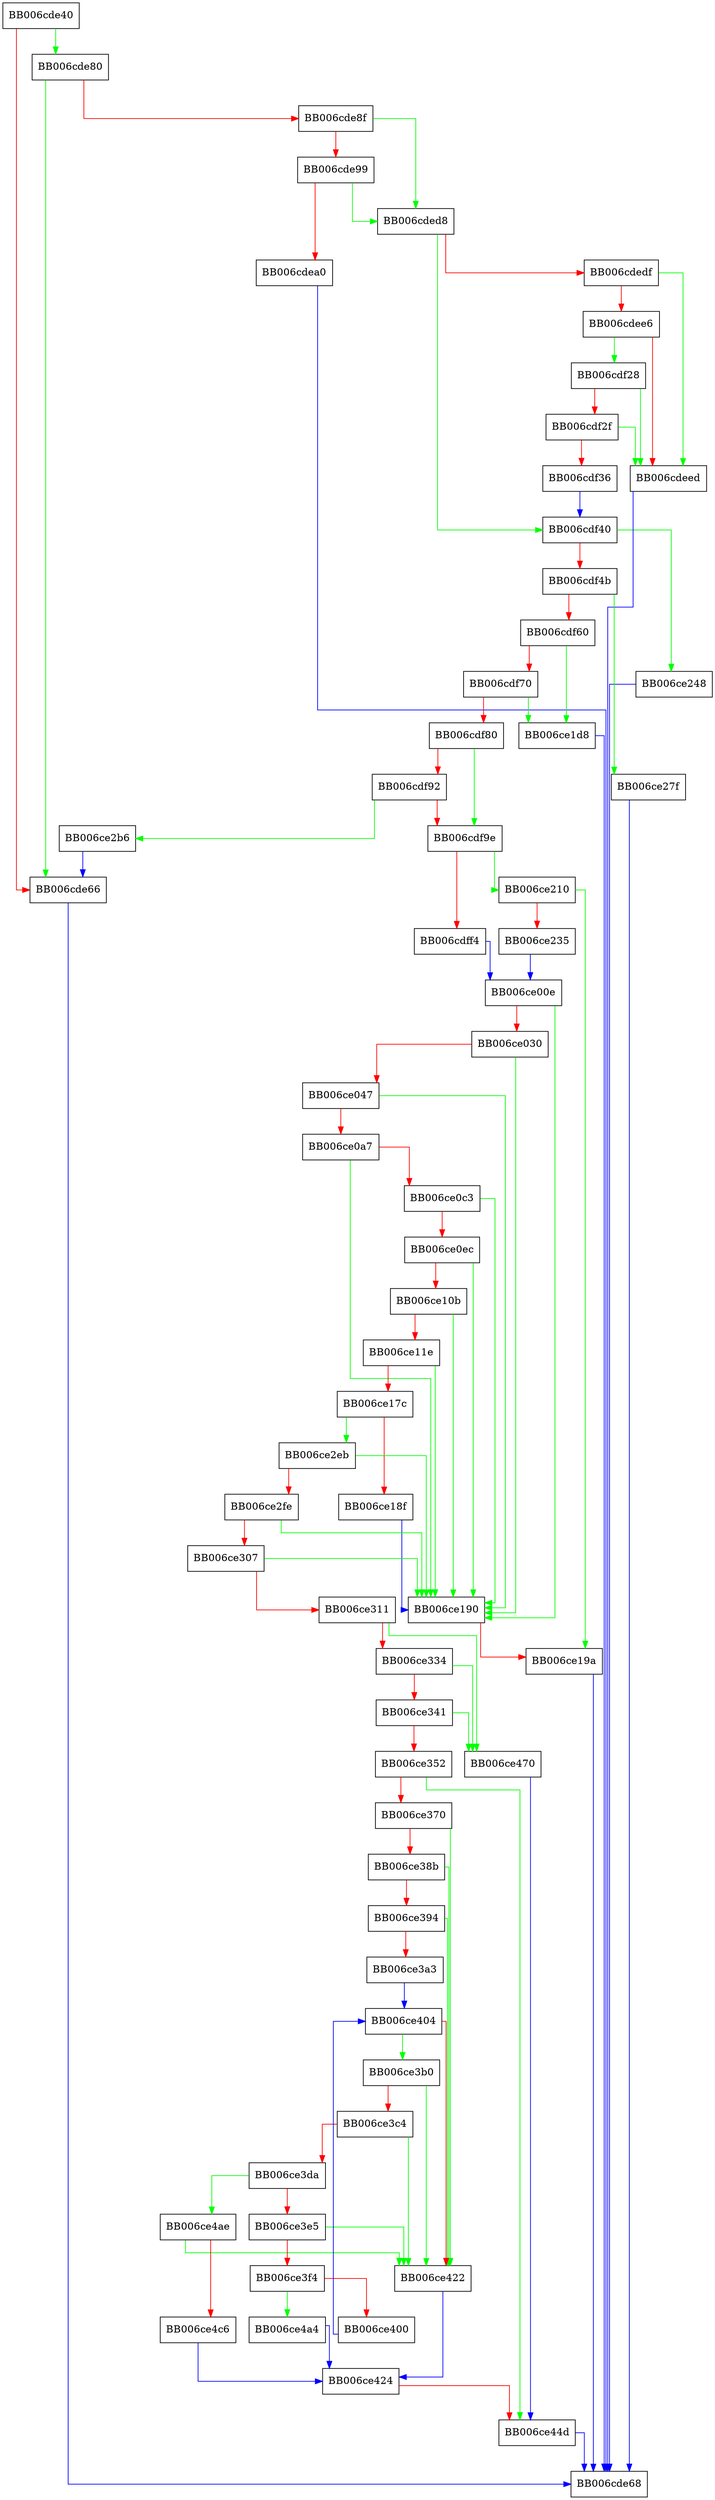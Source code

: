 digraph x942kdf_derive {
  node [shape="box"];
  graph [splines=ortho];
  BB006cde40 -> BB006cde80 [color="green"];
  BB006cde40 -> BB006cde66 [color="red"];
  BB006cde66 -> BB006cde68 [color="blue"];
  BB006cde80 -> BB006cde66 [color="green"];
  BB006cde80 -> BB006cde8f [color="red"];
  BB006cde8f -> BB006cded8 [color="green"];
  BB006cde8f -> BB006cde99 [color="red"];
  BB006cde99 -> BB006cded8 [color="green"];
  BB006cde99 -> BB006cdea0 [color="red"];
  BB006cdea0 -> BB006cde68 [color="blue"];
  BB006cded8 -> BB006cdf40 [color="green"];
  BB006cded8 -> BB006cdedf [color="red"];
  BB006cdedf -> BB006cdeed [color="green"];
  BB006cdedf -> BB006cdee6 [color="red"];
  BB006cdee6 -> BB006cdf28 [color="green"];
  BB006cdee6 -> BB006cdeed [color="red"];
  BB006cdeed -> BB006cde68 [color="blue"];
  BB006cdf28 -> BB006cdeed [color="green"];
  BB006cdf28 -> BB006cdf2f [color="red"];
  BB006cdf2f -> BB006cdeed [color="green"];
  BB006cdf2f -> BB006cdf36 [color="red"];
  BB006cdf36 -> BB006cdf40 [color="blue"];
  BB006cdf40 -> BB006ce248 [color="green"];
  BB006cdf40 -> BB006cdf4b [color="red"];
  BB006cdf4b -> BB006ce27f [color="green"];
  BB006cdf4b -> BB006cdf60 [color="red"];
  BB006cdf60 -> BB006ce1d8 [color="green"];
  BB006cdf60 -> BB006cdf70 [color="red"];
  BB006cdf70 -> BB006ce1d8 [color="green"];
  BB006cdf70 -> BB006cdf80 [color="red"];
  BB006cdf80 -> BB006cdf9e [color="green"];
  BB006cdf80 -> BB006cdf92 [color="red"];
  BB006cdf92 -> BB006ce2b6 [color="green"];
  BB006cdf92 -> BB006cdf9e [color="red"];
  BB006cdf9e -> BB006ce210 [color="green"];
  BB006cdf9e -> BB006cdff4 [color="red"];
  BB006cdff4 -> BB006ce00e [color="blue"];
  BB006ce00e -> BB006ce190 [color="green"];
  BB006ce00e -> BB006ce030 [color="red"];
  BB006ce030 -> BB006ce190 [color="green"];
  BB006ce030 -> BB006ce047 [color="red"];
  BB006ce047 -> BB006ce190 [color="green"];
  BB006ce047 -> BB006ce0a7 [color="red"];
  BB006ce0a7 -> BB006ce190 [color="green"];
  BB006ce0a7 -> BB006ce0c3 [color="red"];
  BB006ce0c3 -> BB006ce190 [color="green"];
  BB006ce0c3 -> BB006ce0ec [color="red"];
  BB006ce0ec -> BB006ce190 [color="green"];
  BB006ce0ec -> BB006ce10b [color="red"];
  BB006ce10b -> BB006ce190 [color="green"];
  BB006ce10b -> BB006ce11e [color="red"];
  BB006ce11e -> BB006ce190 [color="green"];
  BB006ce11e -> BB006ce17c [color="red"];
  BB006ce17c -> BB006ce2eb [color="green"];
  BB006ce17c -> BB006ce18f [color="red"];
  BB006ce18f -> BB006ce190 [color="blue"];
  BB006ce190 -> BB006ce19a [color="red"];
  BB006ce19a -> BB006cde68 [color="blue"];
  BB006ce1d8 -> BB006cde68 [color="blue"];
  BB006ce210 -> BB006ce19a [color="green"];
  BB006ce210 -> BB006ce235 [color="red"];
  BB006ce235 -> BB006ce00e [color="blue"];
  BB006ce248 -> BB006cde68 [color="blue"];
  BB006ce27f -> BB006cde68 [color="blue"];
  BB006ce2b6 -> BB006cde66 [color="blue"];
  BB006ce2eb -> BB006ce190 [color="green"];
  BB006ce2eb -> BB006ce2fe [color="red"];
  BB006ce2fe -> BB006ce190 [color="green"];
  BB006ce2fe -> BB006ce307 [color="red"];
  BB006ce307 -> BB006ce190 [color="green"];
  BB006ce307 -> BB006ce311 [color="red"];
  BB006ce311 -> BB006ce470 [color="green"];
  BB006ce311 -> BB006ce334 [color="red"];
  BB006ce334 -> BB006ce470 [color="green"];
  BB006ce334 -> BB006ce341 [color="red"];
  BB006ce341 -> BB006ce470 [color="green"];
  BB006ce341 -> BB006ce352 [color="red"];
  BB006ce352 -> BB006ce44d [color="green"];
  BB006ce352 -> BB006ce370 [color="red"];
  BB006ce370 -> BB006ce422 [color="green"];
  BB006ce370 -> BB006ce38b [color="red"];
  BB006ce38b -> BB006ce422 [color="green"];
  BB006ce38b -> BB006ce394 [color="red"];
  BB006ce394 -> BB006ce422 [color="green"];
  BB006ce394 -> BB006ce3a3 [color="red"];
  BB006ce3a3 -> BB006ce404 [color="blue"];
  BB006ce3b0 -> BB006ce422 [color="green"];
  BB006ce3b0 -> BB006ce3c4 [color="red"];
  BB006ce3c4 -> BB006ce422 [color="green"];
  BB006ce3c4 -> BB006ce3da [color="red"];
  BB006ce3da -> BB006ce4ae [color="green"];
  BB006ce3da -> BB006ce3e5 [color="red"];
  BB006ce3e5 -> BB006ce422 [color="green"];
  BB006ce3e5 -> BB006ce3f4 [color="red"];
  BB006ce3f4 -> BB006ce4a4 [color="green"];
  BB006ce3f4 -> BB006ce400 [color="red"];
  BB006ce400 -> BB006ce404 [color="blue"];
  BB006ce404 -> BB006ce3b0 [color="green"];
  BB006ce404 -> BB006ce422 [color="red"];
  BB006ce422 -> BB006ce424 [color="blue"];
  BB006ce424 -> BB006ce44d [color="red"];
  BB006ce44d -> BB006cde68 [color="blue"];
  BB006ce470 -> BB006ce44d [color="blue"];
  BB006ce4a4 -> BB006ce424 [color="blue"];
  BB006ce4ae -> BB006ce422 [color="green"];
  BB006ce4ae -> BB006ce4c6 [color="red"];
  BB006ce4c6 -> BB006ce424 [color="blue"];
}